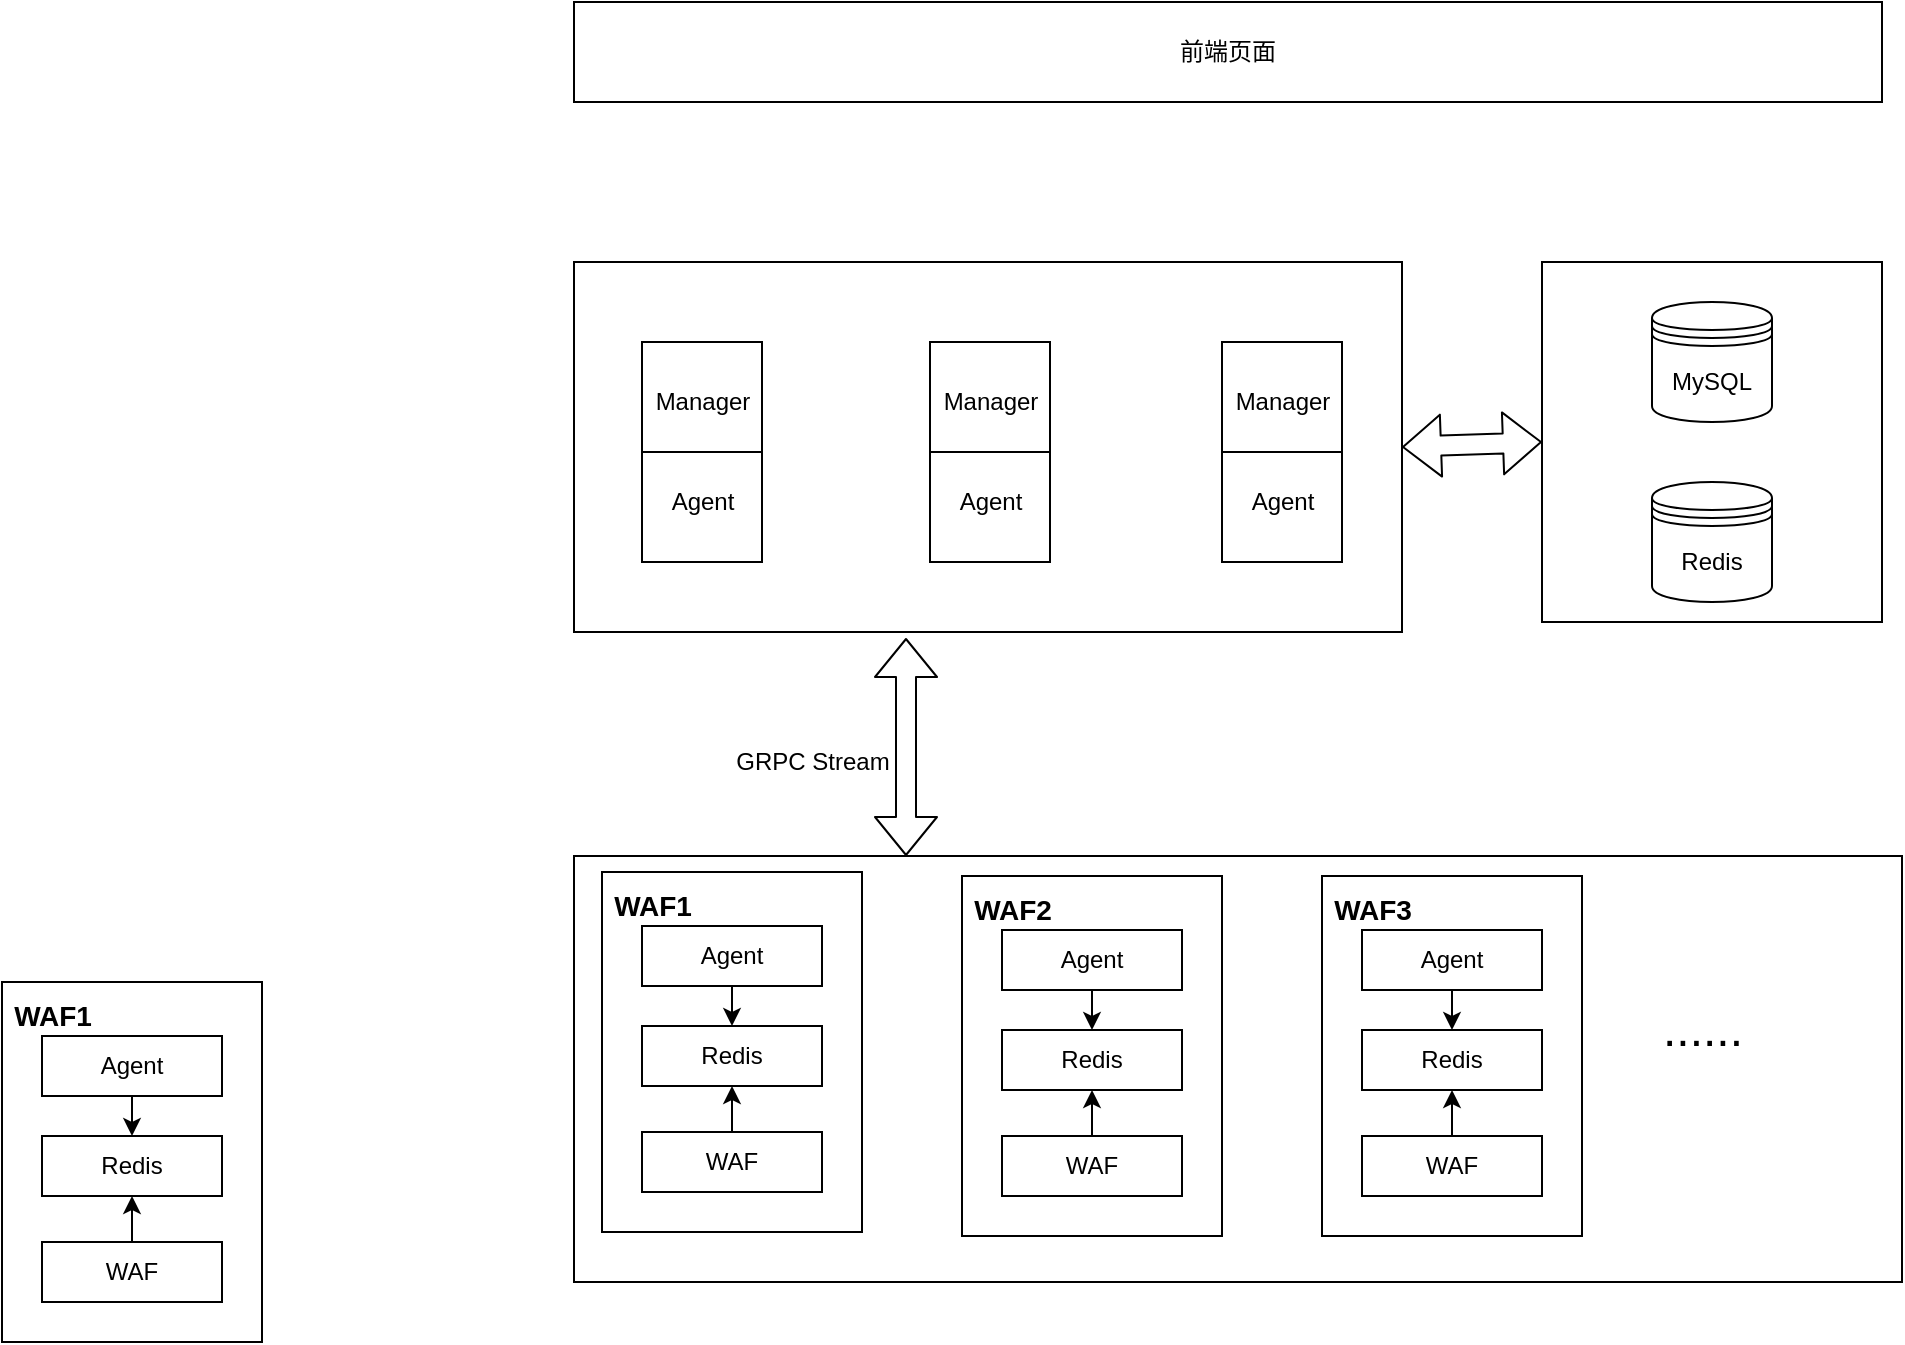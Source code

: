 <mxfile version="14.4.9" type="github">
  <diagram id="GqERXbwv3GOE-dYxU53R" name="第 1 页">
    <mxGraphModel dx="2253" dy="658" grid="1" gridSize="10" guides="1" tooltips="1" connect="1" arrows="1" fold="1" page="1" pageScale="1" pageWidth="827" pageHeight="1169" math="0" shadow="0">
      <root>
        <mxCell id="0" />
        <mxCell id="1" parent="0" />
        <mxCell id="m4PSTnk_5FGhUhusHhhS-91" value="" style="rounded=0;whiteSpace=wrap;html=1;" vertex="1" parent="1">
          <mxGeometry x="-80" y="550" width="130" height="180" as="geometry" />
        </mxCell>
        <mxCell id="m4PSTnk_5FGhUhusHhhS-1" value="前端页面" style="rounded=0;whiteSpace=wrap;html=1;" vertex="1" parent="1">
          <mxGeometry x="206" y="60" width="654" height="50" as="geometry" />
        </mxCell>
        <mxCell id="m4PSTnk_5FGhUhusHhhS-3" value="" style="rounded=0;whiteSpace=wrap;html=1;" vertex="1" parent="1">
          <mxGeometry x="206" y="190" width="414" height="185" as="geometry" />
        </mxCell>
        <mxCell id="m4PSTnk_5FGhUhusHhhS-4" value="&lt;br&gt;&lt;br&gt;&lt;br&gt;&lt;br&gt;" style="rounded=0;whiteSpace=wrap;html=1;" vertex="1" parent="1">
          <mxGeometry x="240" y="230" width="60" height="110" as="geometry" />
        </mxCell>
        <mxCell id="m4PSTnk_5FGhUhusHhhS-5" value="" style="endArrow=none;html=1;exitX=0;exitY=0.5;exitDx=0;exitDy=0;entryX=1;entryY=0.5;entryDx=0;entryDy=0;" edge="1" parent="1" source="m4PSTnk_5FGhUhusHhhS-4" target="m4PSTnk_5FGhUhusHhhS-4">
          <mxGeometry width="50" height="50" relative="1" as="geometry">
            <mxPoint x="390" y="360" as="sourcePoint" />
            <mxPoint x="440" y="310" as="targetPoint" />
          </mxGeometry>
        </mxCell>
        <mxCell id="m4PSTnk_5FGhUhusHhhS-6" value="Manager" style="text;html=1;align=center;verticalAlign=middle;resizable=0;points=[];autosize=1;" vertex="1" parent="1">
          <mxGeometry x="240" y="250" width="60" height="20" as="geometry" />
        </mxCell>
        <mxCell id="m4PSTnk_5FGhUhusHhhS-7" value="Agent" style="text;html=1;align=center;verticalAlign=middle;resizable=0;points=[];autosize=1;" vertex="1" parent="1">
          <mxGeometry x="245" y="300" width="50" height="20" as="geometry" />
        </mxCell>
        <mxCell id="m4PSTnk_5FGhUhusHhhS-20" value="&lt;br&gt;&lt;br&gt;&lt;br&gt;&lt;br&gt;" style="rounded=0;whiteSpace=wrap;html=1;" vertex="1" parent="1">
          <mxGeometry x="384" y="230" width="60" height="110" as="geometry" />
        </mxCell>
        <mxCell id="m4PSTnk_5FGhUhusHhhS-21" value="" style="endArrow=none;html=1;exitX=0;exitY=0.5;exitDx=0;exitDy=0;entryX=1;entryY=0.5;entryDx=0;entryDy=0;" edge="1" parent="1" source="m4PSTnk_5FGhUhusHhhS-20" target="m4PSTnk_5FGhUhusHhhS-20">
          <mxGeometry width="50" height="50" relative="1" as="geometry">
            <mxPoint x="534" y="360" as="sourcePoint" />
            <mxPoint x="584" y="310" as="targetPoint" />
          </mxGeometry>
        </mxCell>
        <mxCell id="m4PSTnk_5FGhUhusHhhS-22" value="Manager" style="text;html=1;align=center;verticalAlign=middle;resizable=0;points=[];autosize=1;" vertex="1" parent="1">
          <mxGeometry x="384" y="250" width="60" height="20" as="geometry" />
        </mxCell>
        <mxCell id="m4PSTnk_5FGhUhusHhhS-23" value="Agent" style="text;html=1;align=center;verticalAlign=middle;resizable=0;points=[];autosize=1;" vertex="1" parent="1">
          <mxGeometry x="389" y="300" width="50" height="20" as="geometry" />
        </mxCell>
        <mxCell id="m4PSTnk_5FGhUhusHhhS-24" value="&lt;br&gt;&lt;br&gt;&lt;br&gt;&lt;br&gt;" style="rounded=0;whiteSpace=wrap;html=1;" vertex="1" parent="1">
          <mxGeometry x="530" y="230" width="60" height="110" as="geometry" />
        </mxCell>
        <mxCell id="m4PSTnk_5FGhUhusHhhS-25" value="" style="endArrow=none;html=1;exitX=0;exitY=0.5;exitDx=0;exitDy=0;entryX=1;entryY=0.5;entryDx=0;entryDy=0;" edge="1" parent="1" source="m4PSTnk_5FGhUhusHhhS-24" target="m4PSTnk_5FGhUhusHhhS-24">
          <mxGeometry width="50" height="50" relative="1" as="geometry">
            <mxPoint x="680" y="360" as="sourcePoint" />
            <mxPoint x="730" y="310" as="targetPoint" />
          </mxGeometry>
        </mxCell>
        <mxCell id="m4PSTnk_5FGhUhusHhhS-26" value="Manager" style="text;html=1;align=center;verticalAlign=middle;resizable=0;points=[];autosize=1;" vertex="1" parent="1">
          <mxGeometry x="530" y="250" width="60" height="20" as="geometry" />
        </mxCell>
        <mxCell id="m4PSTnk_5FGhUhusHhhS-27" value="Agent" style="text;html=1;align=center;verticalAlign=middle;resizable=0;points=[];autosize=1;" vertex="1" parent="1">
          <mxGeometry x="535" y="300" width="50" height="20" as="geometry" />
        </mxCell>
        <mxCell id="m4PSTnk_5FGhUhusHhhS-29" value="" style="rounded=0;whiteSpace=wrap;html=1;" vertex="1" parent="1">
          <mxGeometry x="690" y="190" width="170" height="180" as="geometry" />
        </mxCell>
        <mxCell id="m4PSTnk_5FGhUhusHhhS-30" value="MySQL" style="shape=datastore;whiteSpace=wrap;html=1;" vertex="1" parent="1">
          <mxGeometry x="745" y="210" width="60" height="60" as="geometry" />
        </mxCell>
        <mxCell id="m4PSTnk_5FGhUhusHhhS-31" value="Redis" style="shape=datastore;whiteSpace=wrap;html=1;" vertex="1" parent="1">
          <mxGeometry x="745" y="300" width="60" height="60" as="geometry" />
        </mxCell>
        <mxCell id="m4PSTnk_5FGhUhusHhhS-32" value="" style="shape=flexArrow;endArrow=classic;startArrow=classic;html=1;exitX=1;exitY=0.5;exitDx=0;exitDy=0;entryX=0;entryY=0.5;entryDx=0;entryDy=0;" edge="1" parent="1" source="m4PSTnk_5FGhUhusHhhS-3" target="m4PSTnk_5FGhUhusHhhS-29">
          <mxGeometry width="50" height="50" relative="1" as="geometry">
            <mxPoint x="390" y="340" as="sourcePoint" />
            <mxPoint x="680" y="280" as="targetPoint" />
          </mxGeometry>
        </mxCell>
        <mxCell id="m4PSTnk_5FGhUhusHhhS-33" value="" style="rounded=0;whiteSpace=wrap;html=1;" vertex="1" parent="1">
          <mxGeometry x="206" y="487" width="664" height="213" as="geometry" />
        </mxCell>
        <mxCell id="m4PSTnk_5FGhUhusHhhS-52" value="" style="shape=flexArrow;endArrow=classic;startArrow=classic;html=1;exitX=0.25;exitY=0;exitDx=0;exitDy=0;" edge="1" parent="1" source="m4PSTnk_5FGhUhusHhhS-33">
          <mxGeometry width="50" height="50" relative="1" as="geometry">
            <mxPoint x="390" y="400" as="sourcePoint" />
            <mxPoint x="372" y="378" as="targetPoint" />
          </mxGeometry>
        </mxCell>
        <mxCell id="m4PSTnk_5FGhUhusHhhS-53" value="GRPC Stream" style="text;html=1;align=center;verticalAlign=middle;resizable=0;points=[];autosize=1;" vertex="1" parent="1">
          <mxGeometry x="280" y="430" width="90" height="20" as="geometry" />
        </mxCell>
        <mxCell id="m4PSTnk_5FGhUhusHhhS-64" style="edgeStyle=orthogonalEdgeStyle;rounded=0;orthogonalLoop=1;jettySize=auto;html=1;exitX=0.5;exitY=0;exitDx=0;exitDy=0;entryX=0.5;entryY=1;entryDx=0;entryDy=0;" edge="1" parent="1" source="m4PSTnk_5FGhUhusHhhS-58" target="m4PSTnk_5FGhUhusHhhS-62">
          <mxGeometry relative="1" as="geometry" />
        </mxCell>
        <mxCell id="m4PSTnk_5FGhUhusHhhS-58" value="WAF" style="rounded=0;whiteSpace=wrap;html=1;" vertex="1" parent="1">
          <mxGeometry x="-60" y="680" width="90" height="30" as="geometry" />
        </mxCell>
        <mxCell id="m4PSTnk_5FGhUhusHhhS-63" style="edgeStyle=orthogonalEdgeStyle;rounded=0;orthogonalLoop=1;jettySize=auto;html=1;exitX=0.5;exitY=1;exitDx=0;exitDy=0;entryX=0.5;entryY=0;entryDx=0;entryDy=0;" edge="1" parent="1" source="m4PSTnk_5FGhUhusHhhS-61" target="m4PSTnk_5FGhUhusHhhS-62">
          <mxGeometry relative="1" as="geometry" />
        </mxCell>
        <mxCell id="m4PSTnk_5FGhUhusHhhS-61" value="Agent" style="rounded=0;whiteSpace=wrap;html=1;" vertex="1" parent="1">
          <mxGeometry x="-60" y="577" width="90" height="30" as="geometry" />
        </mxCell>
        <mxCell id="m4PSTnk_5FGhUhusHhhS-62" value="Redis" style="rounded=0;whiteSpace=wrap;html=1;" vertex="1" parent="1">
          <mxGeometry x="-60" y="627" width="90" height="30" as="geometry" />
        </mxCell>
        <mxCell id="m4PSTnk_5FGhUhusHhhS-90" value="&lt;font style=&quot;font-size: 24px&quot;&gt;......&lt;/font&gt;" style="text;html=1;align=center;verticalAlign=middle;resizable=0;points=[];autosize=1;" vertex="1" parent="1">
          <mxGeometry x="740" y="563.5" width="60" height="20" as="geometry" />
        </mxCell>
        <mxCell id="m4PSTnk_5FGhUhusHhhS-92" value="&lt;font style=&quot;font-size: 14px&quot;&gt;&lt;b&gt;WAF1&lt;/b&gt;&lt;/font&gt;" style="text;html=1;align=center;verticalAlign=middle;resizable=0;points=[];autosize=1;" vertex="1" parent="1">
          <mxGeometry x="-80" y="557" width="50" height="20" as="geometry" />
        </mxCell>
        <mxCell id="m4PSTnk_5FGhUhusHhhS-93" value="" style="rounded=0;whiteSpace=wrap;html=1;" vertex="1" parent="1">
          <mxGeometry x="220" y="495" width="130" height="180" as="geometry" />
        </mxCell>
        <mxCell id="m4PSTnk_5FGhUhusHhhS-94" style="edgeStyle=orthogonalEdgeStyle;rounded=0;orthogonalLoop=1;jettySize=auto;html=1;exitX=0.5;exitY=0;exitDx=0;exitDy=0;entryX=0.5;entryY=1;entryDx=0;entryDy=0;" edge="1" parent="1" source="m4PSTnk_5FGhUhusHhhS-95" target="m4PSTnk_5FGhUhusHhhS-98">
          <mxGeometry relative="1" as="geometry" />
        </mxCell>
        <mxCell id="m4PSTnk_5FGhUhusHhhS-95" value="WAF" style="rounded=0;whiteSpace=wrap;html=1;" vertex="1" parent="1">
          <mxGeometry x="240" y="625" width="90" height="30" as="geometry" />
        </mxCell>
        <mxCell id="m4PSTnk_5FGhUhusHhhS-96" style="edgeStyle=orthogonalEdgeStyle;rounded=0;orthogonalLoop=1;jettySize=auto;html=1;exitX=0.5;exitY=1;exitDx=0;exitDy=0;entryX=0.5;entryY=0;entryDx=0;entryDy=0;" edge="1" parent="1" source="m4PSTnk_5FGhUhusHhhS-97" target="m4PSTnk_5FGhUhusHhhS-98">
          <mxGeometry relative="1" as="geometry" />
        </mxCell>
        <mxCell id="m4PSTnk_5FGhUhusHhhS-97" value="Agent" style="rounded=0;whiteSpace=wrap;html=1;" vertex="1" parent="1">
          <mxGeometry x="240" y="522" width="90" height="30" as="geometry" />
        </mxCell>
        <mxCell id="m4PSTnk_5FGhUhusHhhS-98" value="Redis" style="rounded=0;whiteSpace=wrap;html=1;" vertex="1" parent="1">
          <mxGeometry x="240" y="572" width="90" height="30" as="geometry" />
        </mxCell>
        <mxCell id="m4PSTnk_5FGhUhusHhhS-99" value="&lt;font style=&quot;font-size: 14px&quot;&gt;&lt;b&gt;WAF1&lt;/b&gt;&lt;/font&gt;" style="text;html=1;align=center;verticalAlign=middle;resizable=0;points=[];autosize=1;" vertex="1" parent="1">
          <mxGeometry x="220" y="502" width="50" height="20" as="geometry" />
        </mxCell>
        <mxCell id="m4PSTnk_5FGhUhusHhhS-100" value="" style="rounded=0;whiteSpace=wrap;html=1;" vertex="1" parent="1">
          <mxGeometry x="400" y="497" width="130" height="180" as="geometry" />
        </mxCell>
        <mxCell id="m4PSTnk_5FGhUhusHhhS-101" style="edgeStyle=orthogonalEdgeStyle;rounded=0;orthogonalLoop=1;jettySize=auto;html=1;exitX=0.5;exitY=0;exitDx=0;exitDy=0;entryX=0.5;entryY=1;entryDx=0;entryDy=0;" edge="1" parent="1" source="m4PSTnk_5FGhUhusHhhS-102" target="m4PSTnk_5FGhUhusHhhS-105">
          <mxGeometry relative="1" as="geometry" />
        </mxCell>
        <mxCell id="m4PSTnk_5FGhUhusHhhS-102" value="WAF" style="rounded=0;whiteSpace=wrap;html=1;" vertex="1" parent="1">
          <mxGeometry x="420" y="627" width="90" height="30" as="geometry" />
        </mxCell>
        <mxCell id="m4PSTnk_5FGhUhusHhhS-103" style="edgeStyle=orthogonalEdgeStyle;rounded=0;orthogonalLoop=1;jettySize=auto;html=1;exitX=0.5;exitY=1;exitDx=0;exitDy=0;entryX=0.5;entryY=0;entryDx=0;entryDy=0;" edge="1" parent="1" source="m4PSTnk_5FGhUhusHhhS-104" target="m4PSTnk_5FGhUhusHhhS-105">
          <mxGeometry relative="1" as="geometry" />
        </mxCell>
        <mxCell id="m4PSTnk_5FGhUhusHhhS-104" value="Agent" style="rounded=0;whiteSpace=wrap;html=1;" vertex="1" parent="1">
          <mxGeometry x="420" y="524" width="90" height="30" as="geometry" />
        </mxCell>
        <mxCell id="m4PSTnk_5FGhUhusHhhS-105" value="Redis" style="rounded=0;whiteSpace=wrap;html=1;" vertex="1" parent="1">
          <mxGeometry x="420" y="574" width="90" height="30" as="geometry" />
        </mxCell>
        <mxCell id="m4PSTnk_5FGhUhusHhhS-106" value="&lt;font style=&quot;font-size: 14px&quot;&gt;&lt;b&gt;WAF2&lt;/b&gt;&lt;/font&gt;" style="text;html=1;align=center;verticalAlign=middle;resizable=0;points=[];autosize=1;" vertex="1" parent="1">
          <mxGeometry x="400" y="504" width="50" height="20" as="geometry" />
        </mxCell>
        <mxCell id="m4PSTnk_5FGhUhusHhhS-107" value="" style="rounded=0;whiteSpace=wrap;html=1;" vertex="1" parent="1">
          <mxGeometry x="580" y="497" width="130" height="180" as="geometry" />
        </mxCell>
        <mxCell id="m4PSTnk_5FGhUhusHhhS-108" style="edgeStyle=orthogonalEdgeStyle;rounded=0;orthogonalLoop=1;jettySize=auto;html=1;exitX=0.5;exitY=0;exitDx=0;exitDy=0;entryX=0.5;entryY=1;entryDx=0;entryDy=0;" edge="1" parent="1" source="m4PSTnk_5FGhUhusHhhS-109" target="m4PSTnk_5FGhUhusHhhS-112">
          <mxGeometry relative="1" as="geometry" />
        </mxCell>
        <mxCell id="m4PSTnk_5FGhUhusHhhS-109" value="WAF" style="rounded=0;whiteSpace=wrap;html=1;" vertex="1" parent="1">
          <mxGeometry x="600" y="627" width="90" height="30" as="geometry" />
        </mxCell>
        <mxCell id="m4PSTnk_5FGhUhusHhhS-110" style="edgeStyle=orthogonalEdgeStyle;rounded=0;orthogonalLoop=1;jettySize=auto;html=1;exitX=0.5;exitY=1;exitDx=0;exitDy=0;entryX=0.5;entryY=0;entryDx=0;entryDy=0;" edge="1" parent="1" source="m4PSTnk_5FGhUhusHhhS-111" target="m4PSTnk_5FGhUhusHhhS-112">
          <mxGeometry relative="1" as="geometry" />
        </mxCell>
        <mxCell id="m4PSTnk_5FGhUhusHhhS-111" value="Agent" style="rounded=0;whiteSpace=wrap;html=1;" vertex="1" parent="1">
          <mxGeometry x="600" y="524" width="90" height="30" as="geometry" />
        </mxCell>
        <mxCell id="m4PSTnk_5FGhUhusHhhS-112" value="Redis" style="rounded=0;whiteSpace=wrap;html=1;" vertex="1" parent="1">
          <mxGeometry x="600" y="574" width="90" height="30" as="geometry" />
        </mxCell>
        <mxCell id="m4PSTnk_5FGhUhusHhhS-113" value="&lt;font style=&quot;font-size: 14px&quot;&gt;&lt;b&gt;WAF3&lt;/b&gt;&lt;/font&gt;" style="text;html=1;align=center;verticalAlign=middle;resizable=0;points=[];autosize=1;" vertex="1" parent="1">
          <mxGeometry x="580" y="504" width="50" height="20" as="geometry" />
        </mxCell>
      </root>
    </mxGraphModel>
  </diagram>
</mxfile>
